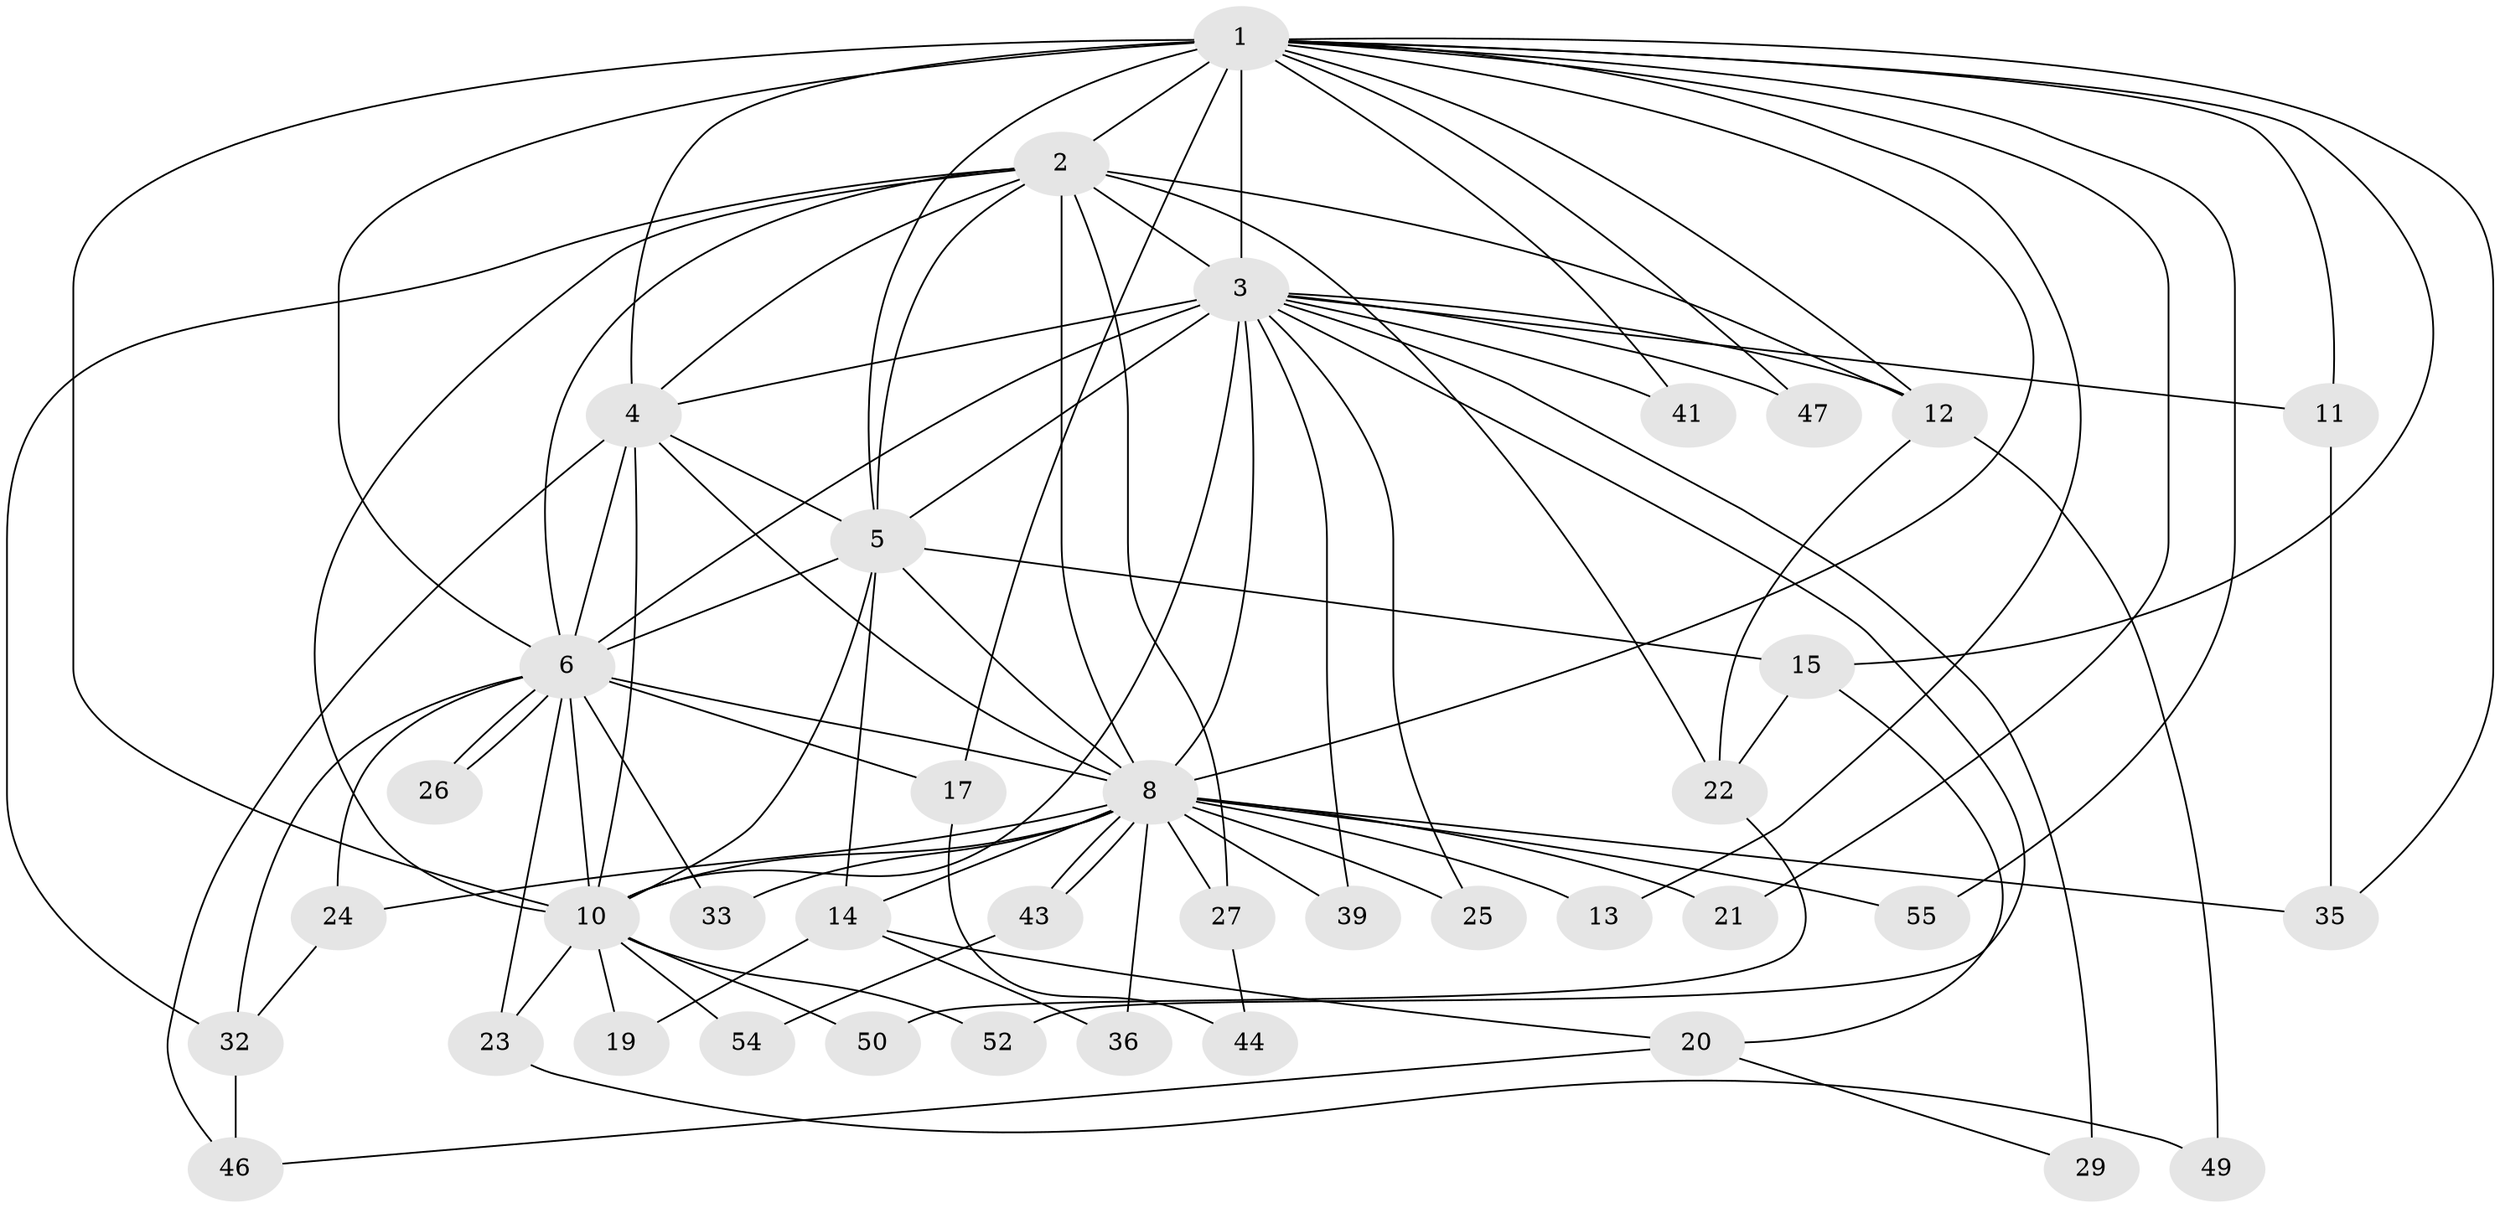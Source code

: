 // original degree distribution, {11: 0.03636363636363636, 14: 0.03636363636363636, 12: 0.01818181818181818, 19: 0.01818181818181818, 15: 0.01818181818181818, 21: 0.01818181818181818, 18: 0.01818181818181818, 16: 0.01818181818181818, 4: 0.07272727272727272, 5: 0.03636363636363636, 2: 0.4909090909090909, 3: 0.2, 6: 0.01818181818181818}
// Generated by graph-tools (version 1.1) at 2025/41/03/06/25 10:41:38]
// undirected, 39 vertices, 95 edges
graph export_dot {
graph [start="1"]
  node [color=gray90,style=filled];
  1 [super="+9"];
  2 [super="+30"];
  3 [super="+7"];
  4 [super="+42"];
  5 [super="+51"];
  6 [super="+37"];
  8 [super="+28"];
  10 [super="+38"];
  11 [super="+16"];
  12 [super="+34"];
  13;
  14 [super="+18"];
  15;
  17;
  19;
  20 [super="+31"];
  21;
  22 [super="+40"];
  23;
  24;
  25;
  26;
  27;
  29;
  32 [super="+48"];
  33;
  35 [super="+45"];
  36;
  39;
  41;
  43;
  44;
  46 [super="+53"];
  47;
  49;
  50;
  52;
  54;
  55;
  1 -- 2 [weight=2];
  1 -- 3 [weight=4];
  1 -- 4 [weight=2];
  1 -- 5 [weight=2];
  1 -- 6 [weight=2];
  1 -- 8 [weight=2];
  1 -- 10 [weight=3];
  1 -- 12;
  1 -- 47;
  1 -- 11;
  1 -- 13;
  1 -- 15;
  1 -- 17;
  1 -- 21;
  1 -- 35;
  1 -- 41;
  1 -- 55;
  2 -- 3 [weight=3];
  2 -- 4;
  2 -- 5;
  2 -- 6;
  2 -- 8;
  2 -- 10;
  2 -- 12;
  2 -- 27;
  2 -- 32;
  2 -- 22;
  3 -- 4 [weight=2];
  3 -- 5 [weight=2];
  3 -- 6 [weight=2];
  3 -- 8 [weight=2];
  3 -- 10 [weight=2];
  3 -- 11 [weight=2];
  3 -- 29 [weight=2];
  3 -- 41;
  3 -- 39;
  3 -- 47;
  3 -- 52;
  3 -- 25;
  3 -- 12;
  4 -- 5;
  4 -- 6;
  4 -- 8 [weight=2];
  4 -- 10;
  4 -- 46;
  5 -- 6;
  5 -- 8;
  5 -- 10 [weight=2];
  5 -- 14;
  5 -- 15;
  6 -- 8 [weight=2];
  6 -- 10;
  6 -- 17;
  6 -- 23;
  6 -- 24;
  6 -- 26;
  6 -- 26;
  6 -- 33;
  6 -- 32;
  8 -- 10;
  8 -- 13;
  8 -- 14 [weight=2];
  8 -- 21;
  8 -- 24;
  8 -- 25;
  8 -- 27;
  8 -- 39;
  8 -- 43;
  8 -- 43;
  8 -- 33;
  8 -- 36;
  8 -- 55;
  8 -- 35;
  10 -- 19;
  10 -- 23;
  10 -- 50;
  10 -- 52;
  10 -- 54;
  11 -- 35;
  12 -- 22;
  12 -- 49;
  14 -- 20;
  14 -- 36;
  14 -- 19;
  15 -- 20;
  15 -- 22;
  17 -- 44;
  20 -- 46;
  20 -- 29;
  22 -- 50;
  23 -- 49;
  24 -- 32;
  27 -- 44;
  32 -- 46;
  43 -- 54;
}
